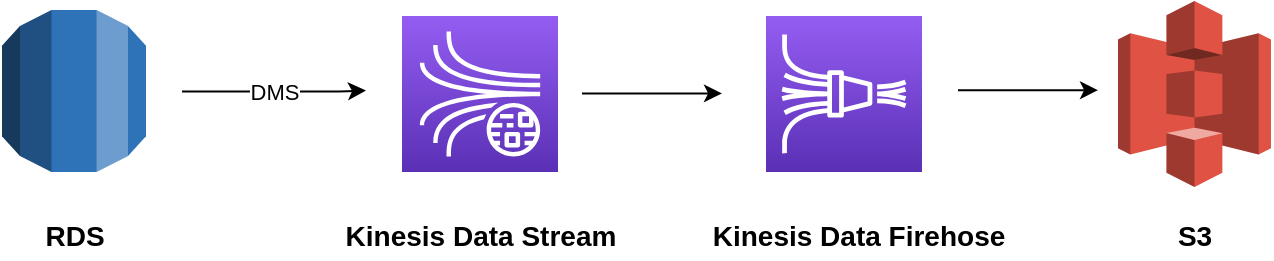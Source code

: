 <mxfile>
    <diagram id="d57eOtGWVGFuMznfZGJY" name="Page-1">
        <mxGraphModel dx="543" dy="630" grid="0" gridSize="10" guides="1" tooltips="1" connect="1" arrows="1" fold="1" page="1" pageScale="1" pageWidth="850" pageHeight="1100" math="0" shadow="0">
            <root>
                <mxCell id="0"/>
                <mxCell id="1" parent="0"/>
                <mxCell id="3" value="" style="sketch=0;points=[[0,0,0],[0.25,0,0],[0.5,0,0],[0.75,0,0],[1,0,0],[0,1,0],[0.25,1,0],[0.5,1,0],[0.75,1,0],[1,1,0],[0,0.25,0],[0,0.5,0],[0,0.75,0],[1,0.25,0],[1,0.5,0],[1,0.75,0]];outlineConnect=0;fontColor=#232F3E;gradientColor=#945DF2;gradientDirection=north;fillColor=#5A30B5;strokeColor=#ffffff;dashed=0;verticalLabelPosition=bottom;verticalAlign=top;align=center;html=1;fontSize=12;fontStyle=0;aspect=fixed;shape=mxgraph.aws4.resourceIcon;resIcon=mxgraph.aws4.kinesis_data_streams;" vertex="1" parent="1">
                    <mxGeometry x="240" y="213" width="78" height="78" as="geometry"/>
                </mxCell>
                <mxCell id="7" value="" style="endArrow=classic;html=1;" edge="1" parent="1">
                    <mxGeometry relative="1" as="geometry">
                        <mxPoint x="130" y="250.73" as="sourcePoint"/>
                        <mxPoint x="222" y="250.23" as="targetPoint"/>
                        <Array as="points">
                            <mxPoint x="210" y="250.73"/>
                        </Array>
                    </mxGeometry>
                </mxCell>
                <mxCell id="8" value="DMS" style="edgeLabel;resizable=0;html=1;align=center;verticalAlign=middle;" connectable="0" vertex="1" parent="7">
                    <mxGeometry relative="1" as="geometry"/>
                </mxCell>
                <mxCell id="10" value="" style="endArrow=classic;html=1;" edge="1" parent="1">
                    <mxGeometry width="50" height="50" relative="1" as="geometry">
                        <mxPoint x="330" y="251.69" as="sourcePoint"/>
                        <mxPoint x="400" y="251.69" as="targetPoint"/>
                    </mxGeometry>
                </mxCell>
                <mxCell id="17" value="&lt;font style=&quot;font-size: 14px&quot;&gt;RDS&lt;/font&gt;" style="text;strokeColor=none;fillColor=none;html=1;fontSize=24;fontStyle=1;verticalAlign=middle;align=center;" vertex="1" parent="1">
                    <mxGeometry x="44" y="310" width="64" height="20" as="geometry"/>
                </mxCell>
                <mxCell id="20" value="&lt;font style=&quot;font-size: 14px&quot;&gt;Kinesis Data Stream&lt;/font&gt;" style="text;strokeColor=none;fillColor=none;html=1;fontSize=24;fontStyle=1;verticalAlign=middle;align=center;" vertex="1" parent="1">
                    <mxGeometry x="247" y="310" width="64" height="20" as="geometry"/>
                </mxCell>
                <mxCell id="21" value="&lt;font style=&quot;font-size: 14px&quot;&gt;S3&lt;/font&gt;" style="text;strokeColor=none;fillColor=none;html=1;fontSize=24;fontStyle=1;verticalAlign=middle;align=center;" vertex="1" parent="1">
                    <mxGeometry x="604.25" y="310" width="64" height="20" as="geometry"/>
                </mxCell>
                <mxCell id="23" value="" style="outlineConnect=0;dashed=0;verticalLabelPosition=bottom;verticalAlign=top;align=center;html=1;shape=mxgraph.aws3.rds;fillColor=#2E73B8;gradientColor=none;fontSize=14;" vertex="1" parent="1">
                    <mxGeometry x="40" y="210" width="72" height="81" as="geometry"/>
                </mxCell>
                <mxCell id="24" value="" style="endArrow=classic;html=1;" edge="1" parent="1">
                    <mxGeometry width="50" height="50" relative="1" as="geometry">
                        <mxPoint x="518" y="250.07" as="sourcePoint"/>
                        <mxPoint x="588" y="250.07" as="targetPoint"/>
                    </mxGeometry>
                </mxCell>
                <mxCell id="25" value="" style="outlineConnect=0;dashed=0;verticalLabelPosition=bottom;verticalAlign=top;align=center;html=1;shape=mxgraph.aws3.s3;fillColor=#E05243;gradientColor=none;" vertex="1" parent="1">
                    <mxGeometry x="598" y="205.5" width="76.5" height="93" as="geometry"/>
                </mxCell>
                <mxCell id="28" value="" style="sketch=0;points=[[0,0,0],[0.25,0,0],[0.5,0,0],[0.75,0,0],[1,0,0],[0,1,0],[0.25,1,0],[0.5,1,0],[0.75,1,0],[1,1,0],[0,0.25,0],[0,0.5,0],[0,0.75,0],[1,0.25,0],[1,0.5,0],[1,0.75,0]];outlineConnect=0;fontColor=#232F3E;gradientColor=#945DF2;gradientDirection=north;fillColor=#5A30B5;strokeColor=#ffffff;dashed=0;verticalLabelPosition=bottom;verticalAlign=top;align=center;html=1;fontSize=12;fontStyle=0;aspect=fixed;shape=mxgraph.aws4.resourceIcon;resIcon=mxgraph.aws4.kinesis_data_firehose;" vertex="1" parent="1">
                    <mxGeometry x="422" y="213" width="78" height="78" as="geometry"/>
                </mxCell>
                <mxCell id="29" value="&lt;font style=&quot;font-size: 14px&quot;&gt;Kinesis Data Firehose&lt;/font&gt;" style="text;strokeColor=none;fillColor=none;html=1;fontSize=24;fontStyle=1;verticalAlign=middle;align=center;" vertex="1" parent="1">
                    <mxGeometry x="436" y="310" width="64" height="20" as="geometry"/>
                </mxCell>
            </root>
        </mxGraphModel>
    </diagram>
</mxfile>